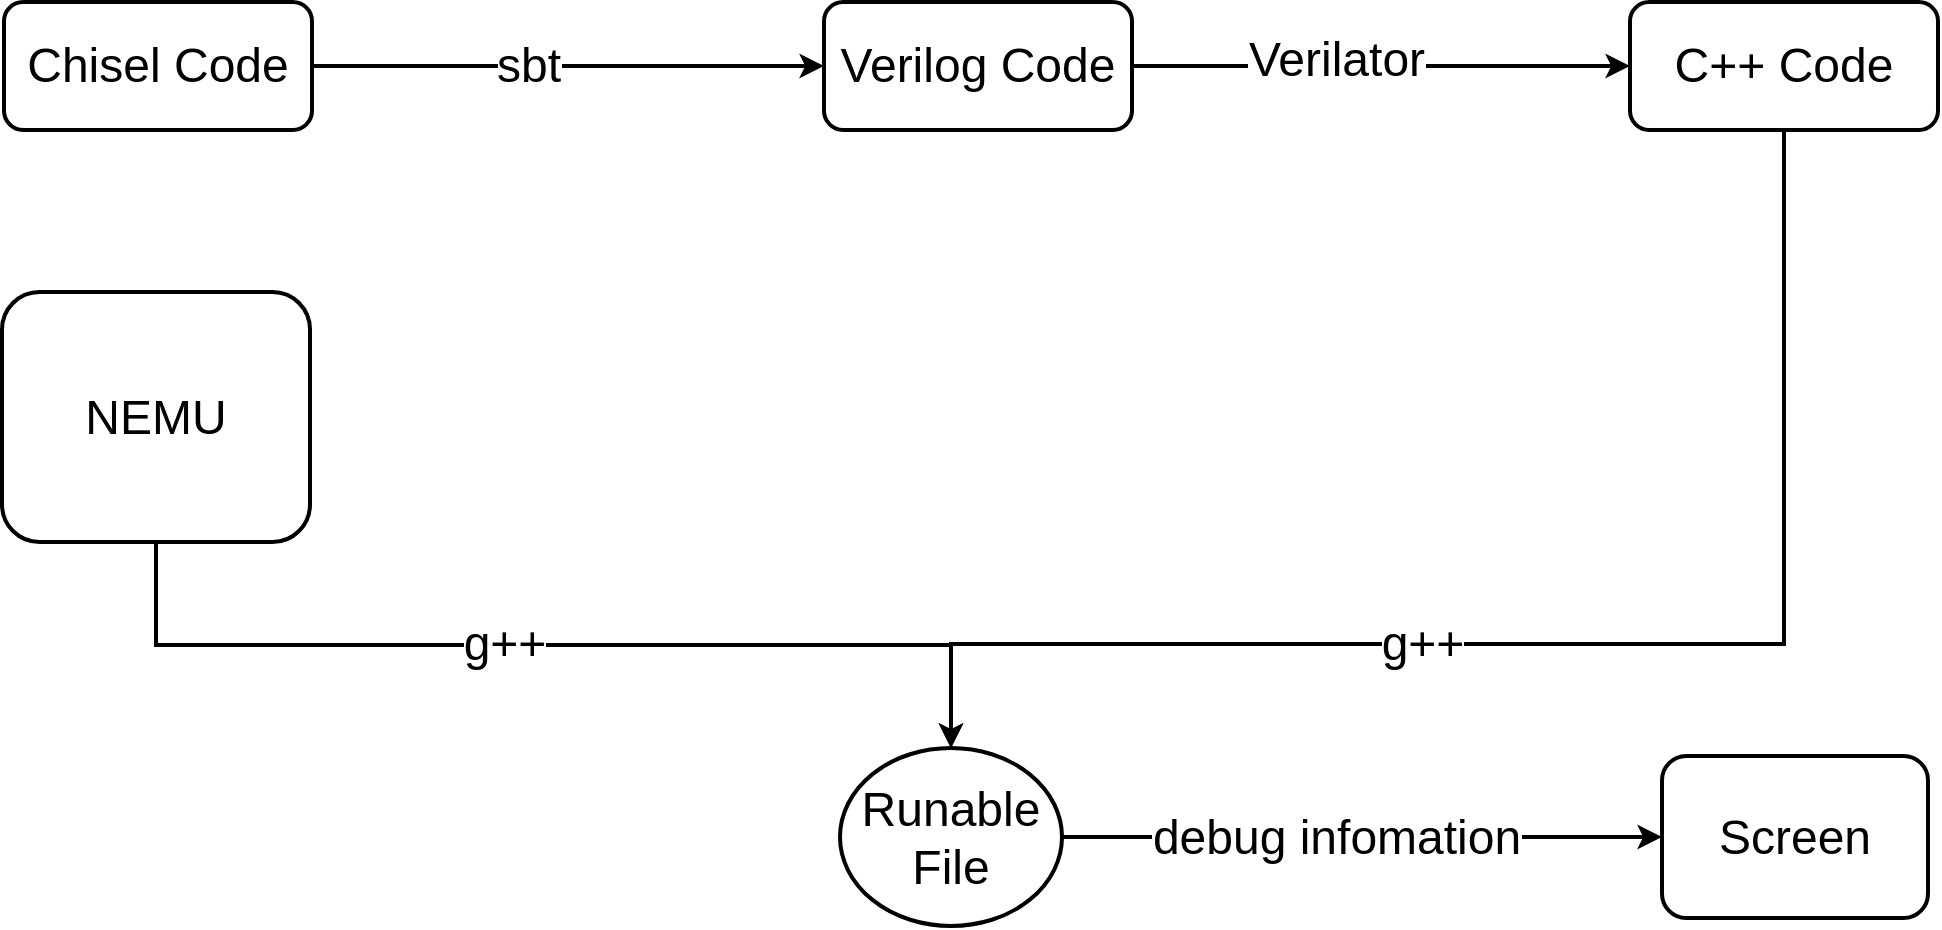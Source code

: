 <mxfile version="14.7.5" type="github">
  <diagram id="ec3TF1lzfjVL-cF0v1Sj" name="Page-1">
    <mxGraphModel dx="2062" dy="1160" grid="0" gridSize="10" guides="1" tooltips="1" connect="1" arrows="1" fold="1" page="1" pageScale="1" pageWidth="3300" pageHeight="4681" math="0" shadow="0">
      <root>
        <mxCell id="0" />
        <mxCell id="1" parent="0" />
        <mxCell id="zkI_0BeSPj_ualLFu1qc-7" style="edgeStyle=orthogonalEdgeStyle;rounded=0;orthogonalLoop=1;jettySize=auto;html=1;exitX=1;exitY=0.5;exitDx=0;exitDy=0;entryX=0;entryY=0.5;entryDx=0;entryDy=0;strokeWidth=2;" edge="1" parent="1" source="zkI_0BeSPj_ualLFu1qc-1" target="zkI_0BeSPj_ualLFu1qc-2">
          <mxGeometry relative="1" as="geometry" />
        </mxCell>
        <mxCell id="zkI_0BeSPj_ualLFu1qc-14" value="&lt;font style=&quot;font-size: 24px&quot;&gt;sbt&lt;/font&gt;" style="edgeLabel;html=1;align=center;verticalAlign=middle;resizable=0;points=[];" vertex="1" connectable="0" parent="zkI_0BeSPj_ualLFu1qc-7">
          <mxGeometry x="-0.156" relative="1" as="geometry">
            <mxPoint as="offset" />
          </mxGeometry>
        </mxCell>
        <mxCell id="zkI_0BeSPj_ualLFu1qc-1" value="&lt;font style=&quot;font-size: 24px&quot;&gt;Chisel Code&lt;/font&gt;" style="rounded=1;whiteSpace=wrap;html=1;strokeWidth=2;" vertex="1" parent="1">
          <mxGeometry x="288" y="282" width="154" height="64" as="geometry" />
        </mxCell>
        <mxCell id="zkI_0BeSPj_ualLFu1qc-8" style="edgeStyle=orthogonalEdgeStyle;rounded=0;orthogonalLoop=1;jettySize=auto;html=1;exitX=1;exitY=0.5;exitDx=0;exitDy=0;entryX=0;entryY=0.5;entryDx=0;entryDy=0;strokeWidth=2;" edge="1" parent="1" source="zkI_0BeSPj_ualLFu1qc-2" target="zkI_0BeSPj_ualLFu1qc-3">
          <mxGeometry relative="1" as="geometry" />
        </mxCell>
        <mxCell id="zkI_0BeSPj_ualLFu1qc-15" value="&lt;font style=&quot;font-size: 24px&quot;&gt;Verilator&lt;/font&gt;" style="edgeLabel;html=1;align=center;verticalAlign=middle;resizable=0;points=[];" vertex="1" connectable="0" parent="zkI_0BeSPj_ualLFu1qc-8">
          <mxGeometry x="-0.181" y="3" relative="1" as="geometry">
            <mxPoint as="offset" />
          </mxGeometry>
        </mxCell>
        <mxCell id="zkI_0BeSPj_ualLFu1qc-2" value="&lt;span style=&quot;font-size: 24px&quot;&gt;Verilog Code&lt;/span&gt;" style="rounded=1;whiteSpace=wrap;html=1;strokeWidth=2;" vertex="1" parent="1">
          <mxGeometry x="698" y="282" width="154" height="64" as="geometry" />
        </mxCell>
        <mxCell id="zkI_0BeSPj_ualLFu1qc-12" style="edgeStyle=orthogonalEdgeStyle;rounded=0;orthogonalLoop=1;jettySize=auto;html=1;exitX=0.5;exitY=1;exitDx=0;exitDy=0;entryX=0.5;entryY=0;entryDx=0;entryDy=0;strokeWidth=2;" edge="1" parent="1" source="zkI_0BeSPj_ualLFu1qc-3" target="zkI_0BeSPj_ualLFu1qc-5">
          <mxGeometry relative="1" as="geometry">
            <Array as="points">
              <mxPoint x="1178" y="603" />
              <mxPoint x="762" y="603" />
            </Array>
          </mxGeometry>
        </mxCell>
        <mxCell id="zkI_0BeSPj_ualLFu1qc-17" value="&lt;font style=&quot;font-size: 24px&quot;&gt;g++&lt;/font&gt;" style="edgeLabel;html=1;align=center;verticalAlign=middle;resizable=0;points=[];" vertex="1" connectable="0" parent="zkI_0BeSPj_ualLFu1qc-12">
          <mxGeometry x="0.207" relative="1" as="geometry">
            <mxPoint as="offset" />
          </mxGeometry>
        </mxCell>
        <mxCell id="zkI_0BeSPj_ualLFu1qc-3" value="&lt;span style=&quot;font-size: 24px&quot;&gt;C++ Code&lt;/span&gt;" style="rounded=1;whiteSpace=wrap;html=1;strokeWidth=2;" vertex="1" parent="1">
          <mxGeometry x="1101" y="282" width="154" height="64" as="geometry" />
        </mxCell>
        <mxCell id="zkI_0BeSPj_ualLFu1qc-10" style="edgeStyle=orthogonalEdgeStyle;rounded=0;orthogonalLoop=1;jettySize=auto;html=1;exitX=0.5;exitY=1;exitDx=0;exitDy=0;strokeWidth=2;" edge="1" parent="1" source="zkI_0BeSPj_ualLFu1qc-4" target="zkI_0BeSPj_ualLFu1qc-5">
          <mxGeometry relative="1" as="geometry" />
        </mxCell>
        <mxCell id="zkI_0BeSPj_ualLFu1qc-16" value="&lt;font style=&quot;font-size: 24px&quot;&gt;g++&lt;/font&gt;" style="edgeLabel;html=1;align=center;verticalAlign=middle;resizable=0;points=[];" vertex="1" connectable="0" parent="zkI_0BeSPj_ualLFu1qc-10">
          <mxGeometry x="-0.103" y="2" relative="1" as="geometry">
            <mxPoint x="1" y="1" as="offset" />
          </mxGeometry>
        </mxCell>
        <mxCell id="zkI_0BeSPj_ualLFu1qc-4" value="&lt;span style=&quot;font-size: 24px&quot;&gt;NEMU&lt;/span&gt;" style="rounded=1;whiteSpace=wrap;html=1;strokeWidth=2;" vertex="1" parent="1">
          <mxGeometry x="287" y="427" width="154" height="125" as="geometry" />
        </mxCell>
        <mxCell id="zkI_0BeSPj_ualLFu1qc-13" style="edgeStyle=orthogonalEdgeStyle;rounded=0;orthogonalLoop=1;jettySize=auto;html=1;exitX=1;exitY=0.5;exitDx=0;exitDy=0;strokeWidth=2;" edge="1" parent="1" source="zkI_0BeSPj_ualLFu1qc-5" target="zkI_0BeSPj_ualLFu1qc-6">
          <mxGeometry relative="1" as="geometry" />
        </mxCell>
        <mxCell id="zkI_0BeSPj_ualLFu1qc-18" value="&lt;font style=&quot;font-size: 24px&quot;&gt;debug infomation&lt;/font&gt;" style="edgeLabel;html=1;align=center;verticalAlign=middle;resizable=0;points=[];" vertex="1" connectable="0" parent="zkI_0BeSPj_ualLFu1qc-13">
          <mxGeometry x="-0.313" relative="1" as="geometry">
            <mxPoint x="34" as="offset" />
          </mxGeometry>
        </mxCell>
        <mxCell id="zkI_0BeSPj_ualLFu1qc-5" value="&lt;font style=&quot;font-size: 24px&quot;&gt;Runable File&lt;/font&gt;" style="ellipse;whiteSpace=wrap;html=1;strokeWidth=2;" vertex="1" parent="1">
          <mxGeometry x="706" y="655" width="111" height="89" as="geometry" />
        </mxCell>
        <mxCell id="zkI_0BeSPj_ualLFu1qc-6" value="&lt;span style=&quot;font-size: 24px&quot;&gt;Screen&lt;/span&gt;" style="rounded=1;whiteSpace=wrap;html=1;strokeWidth=2;" vertex="1" parent="1">
          <mxGeometry x="1117" y="659" width="133" height="81" as="geometry" />
        </mxCell>
      </root>
    </mxGraphModel>
  </diagram>
</mxfile>
